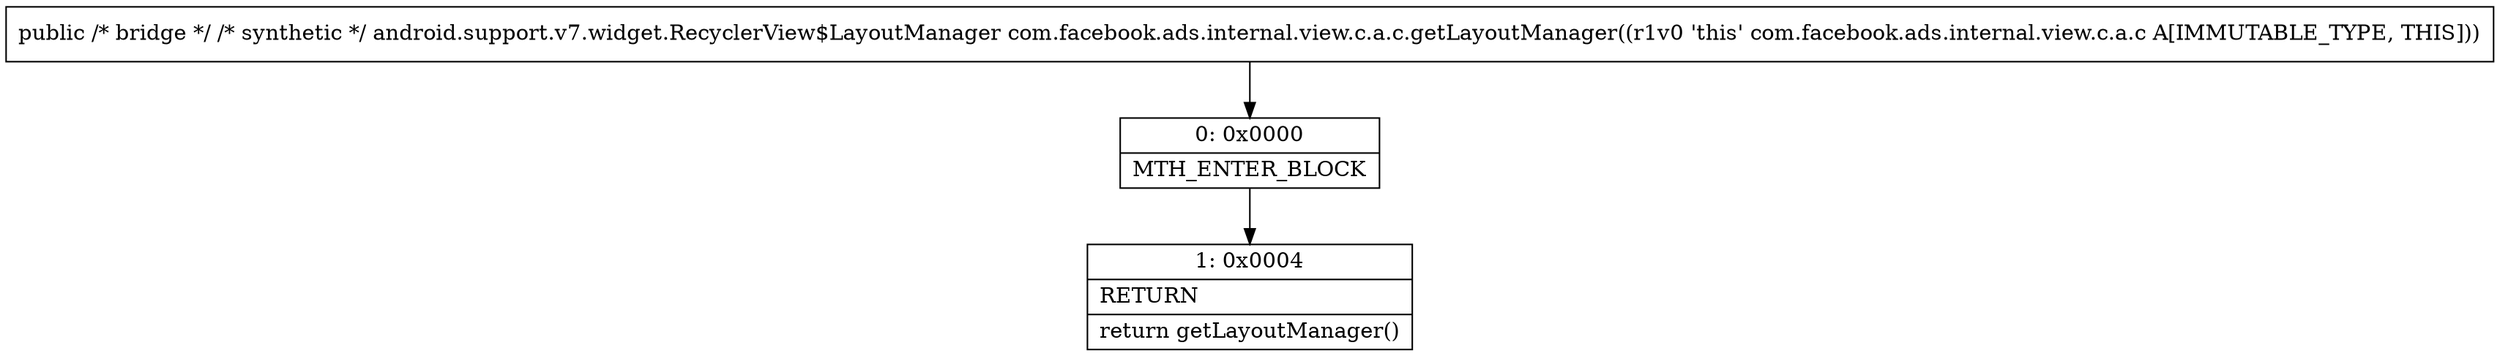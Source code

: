 digraph "CFG forcom.facebook.ads.internal.view.c.a.c.getLayoutManager()Landroid\/support\/v7\/widget\/RecyclerView$LayoutManager;" {
Node_0 [shape=record,label="{0\:\ 0x0000|MTH_ENTER_BLOCK\l}"];
Node_1 [shape=record,label="{1\:\ 0x0004|RETURN\l|return getLayoutManager()\l}"];
MethodNode[shape=record,label="{public \/* bridge *\/ \/* synthetic *\/ android.support.v7.widget.RecyclerView$LayoutManager com.facebook.ads.internal.view.c.a.c.getLayoutManager((r1v0 'this' com.facebook.ads.internal.view.c.a.c A[IMMUTABLE_TYPE, THIS])) }"];
MethodNode -> Node_0;
Node_0 -> Node_1;
}

